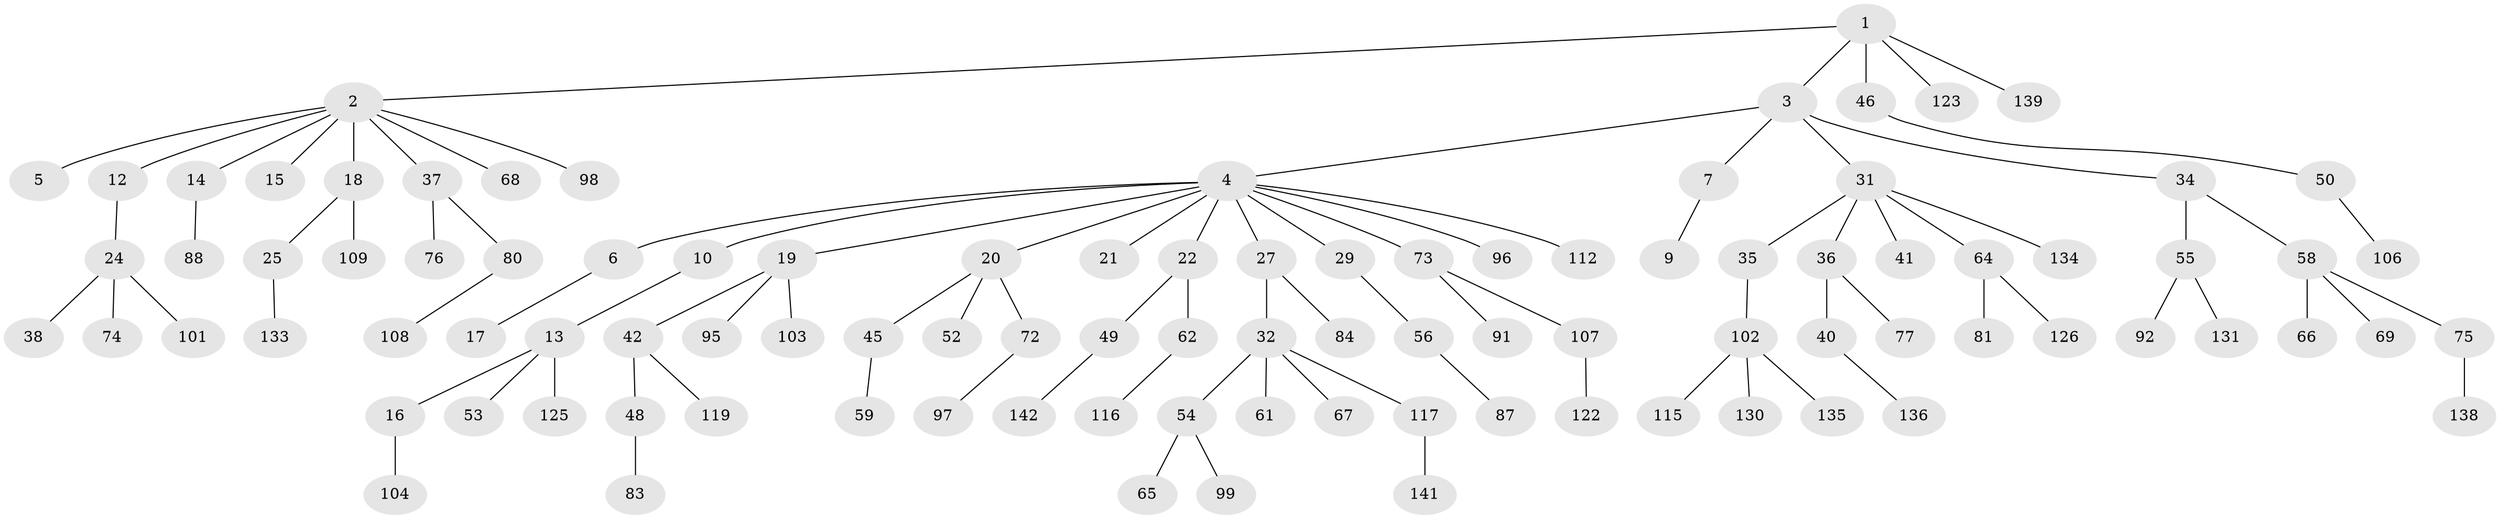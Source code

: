 // Generated by graph-tools (version 1.1) at 2025/24/03/03/25 07:24:07]
// undirected, 100 vertices, 99 edges
graph export_dot {
graph [start="1"]
  node [color=gray90,style=filled];
  1 [super="+28"];
  2 [super="+11"];
  3;
  4 [super="+8"];
  5;
  6 [super="+30"];
  7 [super="+60"];
  9;
  10;
  12;
  13;
  14;
  15 [super="+39"];
  16 [super="+63"];
  17 [super="+118"];
  18;
  19 [super="+26"];
  20 [super="+33"];
  21 [super="+113"];
  22 [super="+23"];
  24 [super="+82"];
  25 [super="+105"];
  27;
  29 [super="+43"];
  31 [super="+140"];
  32 [super="+47"];
  34 [super="+44"];
  35 [super="+57"];
  36;
  37 [super="+85"];
  38 [super="+114"];
  40 [super="+124"];
  41;
  42 [super="+94"];
  45 [super="+129"];
  46;
  48 [super="+71"];
  49;
  50 [super="+51"];
  52;
  53;
  54 [super="+111"];
  55 [super="+110"];
  56;
  58;
  59;
  61 [super="+79"];
  62;
  64 [super="+70"];
  65;
  66 [super="+78"];
  67;
  68 [super="+86"];
  69;
  72 [super="+132"];
  73 [super="+121"];
  74;
  75 [super="+93"];
  76;
  77;
  80 [super="+90"];
  81 [super="+89"];
  83;
  84;
  87 [super="+100"];
  88;
  91;
  92 [super="+120"];
  95;
  96;
  97;
  98;
  99;
  101;
  102 [super="+128"];
  103;
  104 [super="+127"];
  106;
  107;
  108;
  109;
  112;
  115;
  116;
  117 [super="+137"];
  119;
  122;
  123;
  125;
  126;
  130;
  131;
  133;
  134;
  135;
  136;
  138;
  139;
  141;
  142;
  1 -- 2;
  1 -- 3;
  1 -- 46;
  1 -- 123;
  1 -- 139;
  2 -- 5;
  2 -- 15;
  2 -- 98;
  2 -- 18;
  2 -- 68;
  2 -- 37;
  2 -- 12;
  2 -- 14;
  3 -- 4;
  3 -- 7;
  3 -- 31;
  3 -- 34;
  4 -- 6;
  4 -- 10;
  4 -- 19;
  4 -- 21;
  4 -- 22;
  4 -- 29;
  4 -- 96;
  4 -- 112;
  4 -- 20;
  4 -- 73;
  4 -- 27;
  6 -- 17;
  7 -- 9;
  10 -- 13;
  12 -- 24;
  13 -- 16;
  13 -- 53;
  13 -- 125;
  14 -- 88;
  16 -- 104;
  18 -- 25;
  18 -- 109;
  19 -- 95;
  19 -- 42;
  19 -- 103;
  20 -- 72;
  20 -- 45;
  20 -- 52;
  22 -- 49;
  22 -- 62;
  24 -- 38;
  24 -- 74;
  24 -- 101;
  25 -- 133;
  27 -- 32;
  27 -- 84;
  29 -- 56;
  31 -- 35;
  31 -- 36;
  31 -- 41;
  31 -- 64;
  31 -- 134;
  32 -- 54;
  32 -- 61;
  32 -- 67;
  32 -- 117;
  34 -- 55;
  34 -- 58;
  35 -- 102;
  36 -- 40;
  36 -- 77;
  37 -- 76;
  37 -- 80;
  40 -- 136;
  42 -- 48;
  42 -- 119;
  45 -- 59;
  46 -- 50;
  48 -- 83;
  49 -- 142;
  50 -- 106;
  54 -- 65;
  54 -- 99;
  55 -- 92;
  55 -- 131;
  56 -- 87;
  58 -- 66;
  58 -- 69;
  58 -- 75;
  62 -- 116;
  64 -- 126;
  64 -- 81;
  72 -- 97;
  73 -- 91;
  73 -- 107;
  75 -- 138;
  80 -- 108;
  102 -- 115;
  102 -- 130;
  102 -- 135;
  107 -- 122;
  117 -- 141;
}
